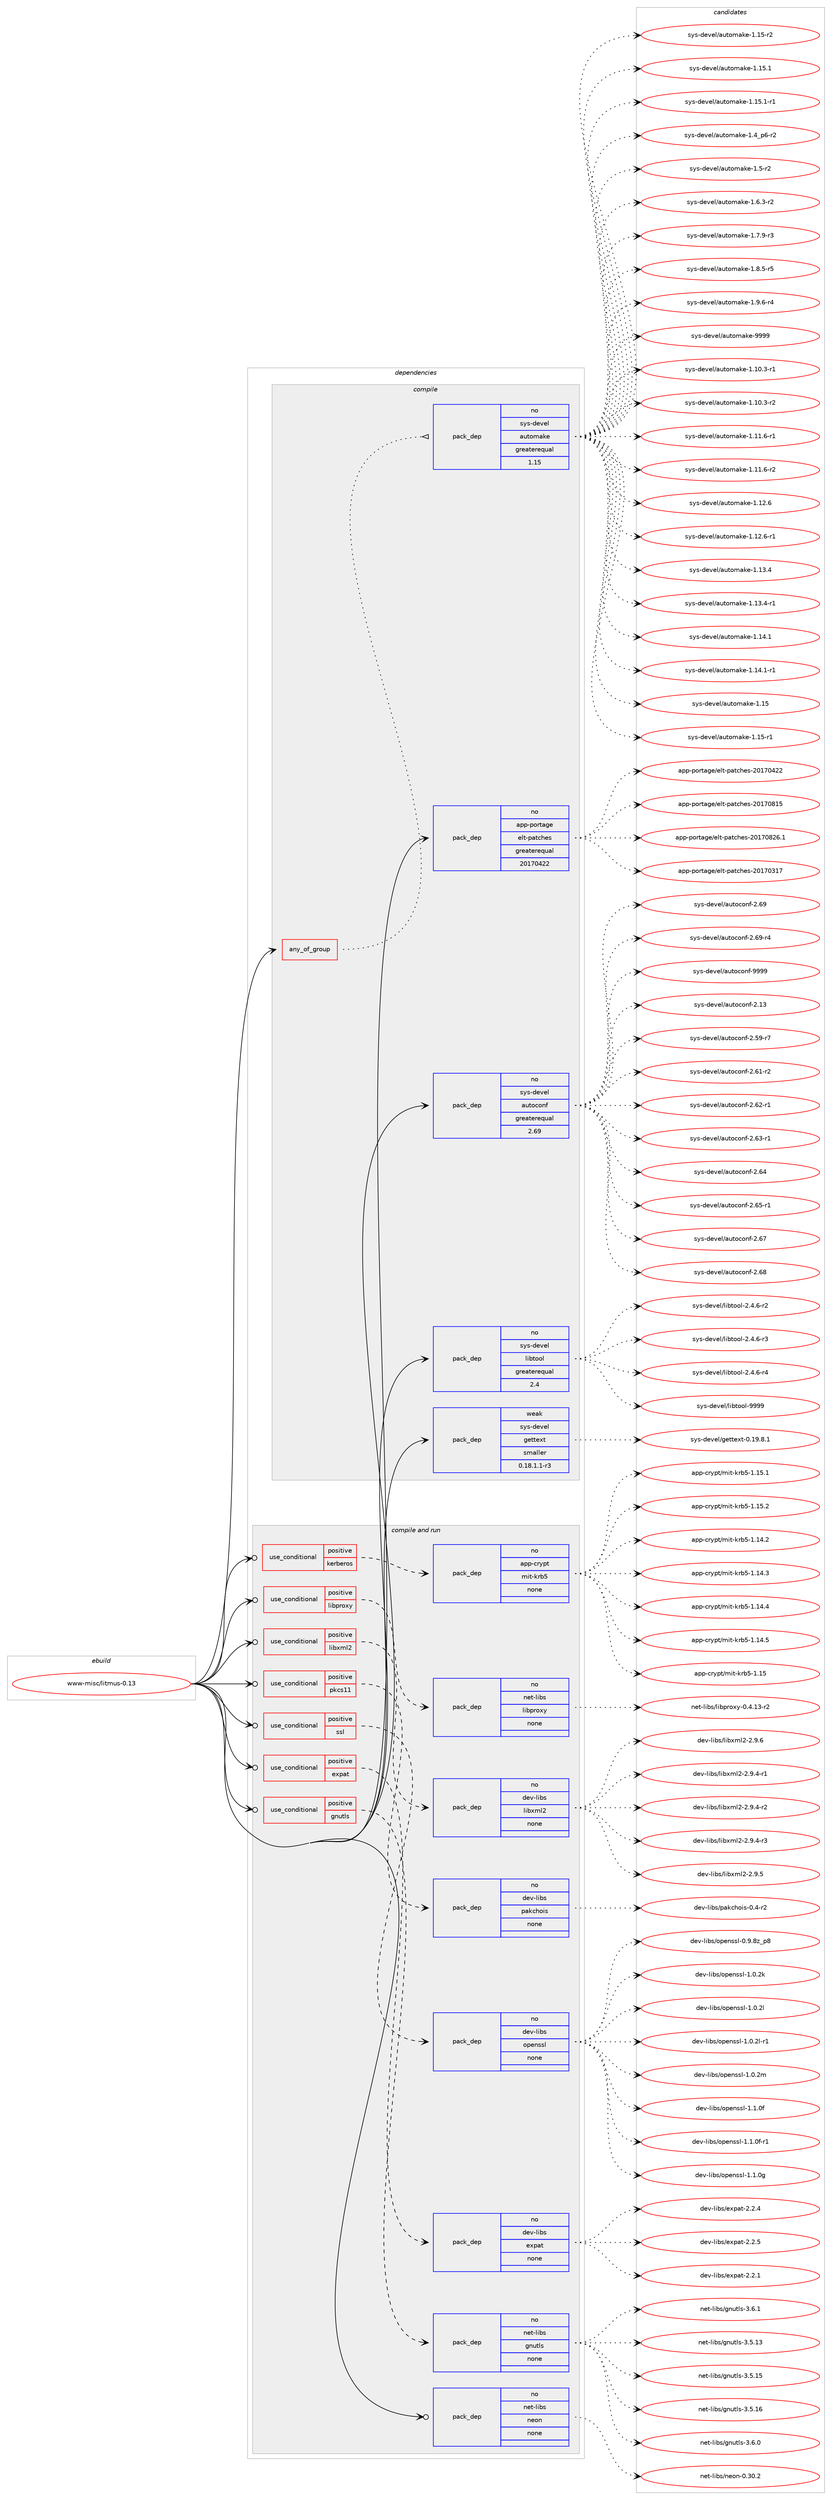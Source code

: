 digraph prolog {

# *************
# Graph options
# *************

newrank=true;
concentrate=true;
compound=true;
graph [rankdir=LR,fontname=Helvetica,fontsize=10,ranksep=1.5];#, ranksep=2.5, nodesep=0.2];
edge  [arrowhead=vee];
node  [fontname=Helvetica,fontsize=10];

# **********
# The ebuild
# **********

subgraph cluster_leftcol {
color=gray;
rank=same;
label=<<i>ebuild</i>>;
id [label="www-misc/litmus-0.13", color=red, width=4, href="../www-misc/litmus-0.13.svg"];
}

# ****************
# The dependencies
# ****************

subgraph cluster_midcol {
color=gray;
label=<<i>dependencies</i>>;
subgraph cluster_compile {
fillcolor="#eeeeee";
style=filled;
label=<<i>compile</i>>;
subgraph any8940 {
dependency505565 [label=<<TABLE BORDER="0" CELLBORDER="1" CELLSPACING="0" CELLPADDING="4"><TR><TD CELLPADDING="10">any_of_group</TD></TR></TABLE>>, shape=none, color=red];subgraph pack375990 {
dependency505566 [label=<<TABLE BORDER="0" CELLBORDER="1" CELLSPACING="0" CELLPADDING="4" WIDTH="220"><TR><TD ROWSPAN="6" CELLPADDING="30">pack_dep</TD></TR><TR><TD WIDTH="110">no</TD></TR><TR><TD>sys-devel</TD></TR><TR><TD>automake</TD></TR><TR><TD>greaterequal</TD></TR><TR><TD>1.15</TD></TR></TABLE>>, shape=none, color=blue];
}
dependency505565:e -> dependency505566:w [weight=20,style="dotted",arrowhead="oinv"];
}
id:e -> dependency505565:w [weight=20,style="solid",arrowhead="vee"];
subgraph pack375991 {
dependency505567 [label=<<TABLE BORDER="0" CELLBORDER="1" CELLSPACING="0" CELLPADDING="4" WIDTH="220"><TR><TD ROWSPAN="6" CELLPADDING="30">pack_dep</TD></TR><TR><TD WIDTH="110">no</TD></TR><TR><TD>app-portage</TD></TR><TR><TD>elt-patches</TD></TR><TR><TD>greaterequal</TD></TR><TR><TD>20170422</TD></TR></TABLE>>, shape=none, color=blue];
}
id:e -> dependency505567:w [weight=20,style="solid",arrowhead="vee"];
subgraph pack375992 {
dependency505568 [label=<<TABLE BORDER="0" CELLBORDER="1" CELLSPACING="0" CELLPADDING="4" WIDTH="220"><TR><TD ROWSPAN="6" CELLPADDING="30">pack_dep</TD></TR><TR><TD WIDTH="110">no</TD></TR><TR><TD>sys-devel</TD></TR><TR><TD>autoconf</TD></TR><TR><TD>greaterequal</TD></TR><TR><TD>2.69</TD></TR></TABLE>>, shape=none, color=blue];
}
id:e -> dependency505568:w [weight=20,style="solid",arrowhead="vee"];
subgraph pack375993 {
dependency505569 [label=<<TABLE BORDER="0" CELLBORDER="1" CELLSPACING="0" CELLPADDING="4" WIDTH="220"><TR><TD ROWSPAN="6" CELLPADDING="30">pack_dep</TD></TR><TR><TD WIDTH="110">no</TD></TR><TR><TD>sys-devel</TD></TR><TR><TD>libtool</TD></TR><TR><TD>greaterequal</TD></TR><TR><TD>2.4</TD></TR></TABLE>>, shape=none, color=blue];
}
id:e -> dependency505569:w [weight=20,style="solid",arrowhead="vee"];
subgraph pack375994 {
dependency505570 [label=<<TABLE BORDER="0" CELLBORDER="1" CELLSPACING="0" CELLPADDING="4" WIDTH="220"><TR><TD ROWSPAN="6" CELLPADDING="30">pack_dep</TD></TR><TR><TD WIDTH="110">weak</TD></TR><TR><TD>sys-devel</TD></TR><TR><TD>gettext</TD></TR><TR><TD>smaller</TD></TR><TR><TD>0.18.1.1-r3</TD></TR></TABLE>>, shape=none, color=blue];
}
id:e -> dependency505570:w [weight=20,style="solid",arrowhead="vee"];
}
subgraph cluster_compileandrun {
fillcolor="#eeeeee";
style=filled;
label=<<i>compile and run</i>>;
subgraph cond120300 {
dependency505571 [label=<<TABLE BORDER="0" CELLBORDER="1" CELLSPACING="0" CELLPADDING="4"><TR><TD ROWSPAN="3" CELLPADDING="10">use_conditional</TD></TR><TR><TD>positive</TD></TR><TR><TD>expat</TD></TR></TABLE>>, shape=none, color=red];
subgraph pack375995 {
dependency505572 [label=<<TABLE BORDER="0" CELLBORDER="1" CELLSPACING="0" CELLPADDING="4" WIDTH="220"><TR><TD ROWSPAN="6" CELLPADDING="30">pack_dep</TD></TR><TR><TD WIDTH="110">no</TD></TR><TR><TD>dev-libs</TD></TR><TR><TD>expat</TD></TR><TR><TD>none</TD></TR><TR><TD></TD></TR></TABLE>>, shape=none, color=blue];
}
dependency505571:e -> dependency505572:w [weight=20,style="dashed",arrowhead="vee"];
}
id:e -> dependency505571:w [weight=20,style="solid",arrowhead="odotvee"];
subgraph cond120301 {
dependency505573 [label=<<TABLE BORDER="0" CELLBORDER="1" CELLSPACING="0" CELLPADDING="4"><TR><TD ROWSPAN="3" CELLPADDING="10">use_conditional</TD></TR><TR><TD>positive</TD></TR><TR><TD>gnutls</TD></TR></TABLE>>, shape=none, color=red];
subgraph pack375996 {
dependency505574 [label=<<TABLE BORDER="0" CELLBORDER="1" CELLSPACING="0" CELLPADDING="4" WIDTH="220"><TR><TD ROWSPAN="6" CELLPADDING="30">pack_dep</TD></TR><TR><TD WIDTH="110">no</TD></TR><TR><TD>net-libs</TD></TR><TR><TD>gnutls</TD></TR><TR><TD>none</TD></TR><TR><TD></TD></TR></TABLE>>, shape=none, color=blue];
}
dependency505573:e -> dependency505574:w [weight=20,style="dashed",arrowhead="vee"];
}
id:e -> dependency505573:w [weight=20,style="solid",arrowhead="odotvee"];
subgraph cond120302 {
dependency505575 [label=<<TABLE BORDER="0" CELLBORDER="1" CELLSPACING="0" CELLPADDING="4"><TR><TD ROWSPAN="3" CELLPADDING="10">use_conditional</TD></TR><TR><TD>positive</TD></TR><TR><TD>kerberos</TD></TR></TABLE>>, shape=none, color=red];
subgraph pack375997 {
dependency505576 [label=<<TABLE BORDER="0" CELLBORDER="1" CELLSPACING="0" CELLPADDING="4" WIDTH="220"><TR><TD ROWSPAN="6" CELLPADDING="30">pack_dep</TD></TR><TR><TD WIDTH="110">no</TD></TR><TR><TD>app-crypt</TD></TR><TR><TD>mit-krb5</TD></TR><TR><TD>none</TD></TR><TR><TD></TD></TR></TABLE>>, shape=none, color=blue];
}
dependency505575:e -> dependency505576:w [weight=20,style="dashed",arrowhead="vee"];
}
id:e -> dependency505575:w [weight=20,style="solid",arrowhead="odotvee"];
subgraph cond120303 {
dependency505577 [label=<<TABLE BORDER="0" CELLBORDER="1" CELLSPACING="0" CELLPADDING="4"><TR><TD ROWSPAN="3" CELLPADDING="10">use_conditional</TD></TR><TR><TD>positive</TD></TR><TR><TD>libproxy</TD></TR></TABLE>>, shape=none, color=red];
subgraph pack375998 {
dependency505578 [label=<<TABLE BORDER="0" CELLBORDER="1" CELLSPACING="0" CELLPADDING="4" WIDTH="220"><TR><TD ROWSPAN="6" CELLPADDING="30">pack_dep</TD></TR><TR><TD WIDTH="110">no</TD></TR><TR><TD>net-libs</TD></TR><TR><TD>libproxy</TD></TR><TR><TD>none</TD></TR><TR><TD></TD></TR></TABLE>>, shape=none, color=blue];
}
dependency505577:e -> dependency505578:w [weight=20,style="dashed",arrowhead="vee"];
}
id:e -> dependency505577:w [weight=20,style="solid",arrowhead="odotvee"];
subgraph cond120304 {
dependency505579 [label=<<TABLE BORDER="0" CELLBORDER="1" CELLSPACING="0" CELLPADDING="4"><TR><TD ROWSPAN="3" CELLPADDING="10">use_conditional</TD></TR><TR><TD>positive</TD></TR><TR><TD>libxml2</TD></TR></TABLE>>, shape=none, color=red];
subgraph pack375999 {
dependency505580 [label=<<TABLE BORDER="0" CELLBORDER="1" CELLSPACING="0" CELLPADDING="4" WIDTH="220"><TR><TD ROWSPAN="6" CELLPADDING="30">pack_dep</TD></TR><TR><TD WIDTH="110">no</TD></TR><TR><TD>dev-libs</TD></TR><TR><TD>libxml2</TD></TR><TR><TD>none</TD></TR><TR><TD></TD></TR></TABLE>>, shape=none, color=blue];
}
dependency505579:e -> dependency505580:w [weight=20,style="dashed",arrowhead="vee"];
}
id:e -> dependency505579:w [weight=20,style="solid",arrowhead="odotvee"];
subgraph cond120305 {
dependency505581 [label=<<TABLE BORDER="0" CELLBORDER="1" CELLSPACING="0" CELLPADDING="4"><TR><TD ROWSPAN="3" CELLPADDING="10">use_conditional</TD></TR><TR><TD>positive</TD></TR><TR><TD>pkcs11</TD></TR></TABLE>>, shape=none, color=red];
subgraph pack376000 {
dependency505582 [label=<<TABLE BORDER="0" CELLBORDER="1" CELLSPACING="0" CELLPADDING="4" WIDTH="220"><TR><TD ROWSPAN="6" CELLPADDING="30">pack_dep</TD></TR><TR><TD WIDTH="110">no</TD></TR><TR><TD>dev-libs</TD></TR><TR><TD>pakchois</TD></TR><TR><TD>none</TD></TR><TR><TD></TD></TR></TABLE>>, shape=none, color=blue];
}
dependency505581:e -> dependency505582:w [weight=20,style="dashed",arrowhead="vee"];
}
id:e -> dependency505581:w [weight=20,style="solid",arrowhead="odotvee"];
subgraph cond120306 {
dependency505583 [label=<<TABLE BORDER="0" CELLBORDER="1" CELLSPACING="0" CELLPADDING="4"><TR><TD ROWSPAN="3" CELLPADDING="10">use_conditional</TD></TR><TR><TD>positive</TD></TR><TR><TD>ssl</TD></TR></TABLE>>, shape=none, color=red];
subgraph pack376001 {
dependency505584 [label=<<TABLE BORDER="0" CELLBORDER="1" CELLSPACING="0" CELLPADDING="4" WIDTH="220"><TR><TD ROWSPAN="6" CELLPADDING="30">pack_dep</TD></TR><TR><TD WIDTH="110">no</TD></TR><TR><TD>dev-libs</TD></TR><TR><TD>openssl</TD></TR><TR><TD>none</TD></TR><TR><TD></TD></TR></TABLE>>, shape=none, color=blue];
}
dependency505583:e -> dependency505584:w [weight=20,style="dashed",arrowhead="vee"];
}
id:e -> dependency505583:w [weight=20,style="solid",arrowhead="odotvee"];
subgraph pack376002 {
dependency505585 [label=<<TABLE BORDER="0" CELLBORDER="1" CELLSPACING="0" CELLPADDING="4" WIDTH="220"><TR><TD ROWSPAN="6" CELLPADDING="30">pack_dep</TD></TR><TR><TD WIDTH="110">no</TD></TR><TR><TD>net-libs</TD></TR><TR><TD>neon</TD></TR><TR><TD>none</TD></TR><TR><TD></TD></TR></TABLE>>, shape=none, color=blue];
}
id:e -> dependency505585:w [weight=20,style="solid",arrowhead="odotvee"];
}
subgraph cluster_run {
fillcolor="#eeeeee";
style=filled;
label=<<i>run</i>>;
}
}

# **************
# The candidates
# **************

subgraph cluster_choices {
rank=same;
color=gray;
label=<<i>candidates</i>>;

subgraph choice375990 {
color=black;
nodesep=1;
choice11512111545100101118101108479711711611110997107101454946494846514511449 [label="sys-devel/automake-1.10.3-r1", color=red, width=4,href="../sys-devel/automake-1.10.3-r1.svg"];
choice11512111545100101118101108479711711611110997107101454946494846514511450 [label="sys-devel/automake-1.10.3-r2", color=red, width=4,href="../sys-devel/automake-1.10.3-r2.svg"];
choice11512111545100101118101108479711711611110997107101454946494946544511449 [label="sys-devel/automake-1.11.6-r1", color=red, width=4,href="../sys-devel/automake-1.11.6-r1.svg"];
choice11512111545100101118101108479711711611110997107101454946494946544511450 [label="sys-devel/automake-1.11.6-r2", color=red, width=4,href="../sys-devel/automake-1.11.6-r2.svg"];
choice1151211154510010111810110847971171161111099710710145494649504654 [label="sys-devel/automake-1.12.6", color=red, width=4,href="../sys-devel/automake-1.12.6.svg"];
choice11512111545100101118101108479711711611110997107101454946495046544511449 [label="sys-devel/automake-1.12.6-r1", color=red, width=4,href="../sys-devel/automake-1.12.6-r1.svg"];
choice1151211154510010111810110847971171161111099710710145494649514652 [label="sys-devel/automake-1.13.4", color=red, width=4,href="../sys-devel/automake-1.13.4.svg"];
choice11512111545100101118101108479711711611110997107101454946495146524511449 [label="sys-devel/automake-1.13.4-r1", color=red, width=4,href="../sys-devel/automake-1.13.4-r1.svg"];
choice1151211154510010111810110847971171161111099710710145494649524649 [label="sys-devel/automake-1.14.1", color=red, width=4,href="../sys-devel/automake-1.14.1.svg"];
choice11512111545100101118101108479711711611110997107101454946495246494511449 [label="sys-devel/automake-1.14.1-r1", color=red, width=4,href="../sys-devel/automake-1.14.1-r1.svg"];
choice115121115451001011181011084797117116111109971071014549464953 [label="sys-devel/automake-1.15", color=red, width=4,href="../sys-devel/automake-1.15.svg"];
choice1151211154510010111810110847971171161111099710710145494649534511449 [label="sys-devel/automake-1.15-r1", color=red, width=4,href="../sys-devel/automake-1.15-r1.svg"];
choice1151211154510010111810110847971171161111099710710145494649534511450 [label="sys-devel/automake-1.15-r2", color=red, width=4,href="../sys-devel/automake-1.15-r2.svg"];
choice1151211154510010111810110847971171161111099710710145494649534649 [label="sys-devel/automake-1.15.1", color=red, width=4,href="../sys-devel/automake-1.15.1.svg"];
choice11512111545100101118101108479711711611110997107101454946495346494511449 [label="sys-devel/automake-1.15.1-r1", color=red, width=4,href="../sys-devel/automake-1.15.1-r1.svg"];
choice115121115451001011181011084797117116111109971071014549465295112544511450 [label="sys-devel/automake-1.4_p6-r2", color=red, width=4,href="../sys-devel/automake-1.4_p6-r2.svg"];
choice11512111545100101118101108479711711611110997107101454946534511450 [label="sys-devel/automake-1.5-r2", color=red, width=4,href="../sys-devel/automake-1.5-r2.svg"];
choice115121115451001011181011084797117116111109971071014549465446514511450 [label="sys-devel/automake-1.6.3-r2", color=red, width=4,href="../sys-devel/automake-1.6.3-r2.svg"];
choice115121115451001011181011084797117116111109971071014549465546574511451 [label="sys-devel/automake-1.7.9-r3", color=red, width=4,href="../sys-devel/automake-1.7.9-r3.svg"];
choice115121115451001011181011084797117116111109971071014549465646534511453 [label="sys-devel/automake-1.8.5-r5", color=red, width=4,href="../sys-devel/automake-1.8.5-r5.svg"];
choice115121115451001011181011084797117116111109971071014549465746544511452 [label="sys-devel/automake-1.9.6-r4", color=red, width=4,href="../sys-devel/automake-1.9.6-r4.svg"];
choice115121115451001011181011084797117116111109971071014557575757 [label="sys-devel/automake-9999", color=red, width=4,href="../sys-devel/automake-9999.svg"];
dependency505566:e -> choice11512111545100101118101108479711711611110997107101454946494846514511449:w [style=dotted,weight="100"];
dependency505566:e -> choice11512111545100101118101108479711711611110997107101454946494846514511450:w [style=dotted,weight="100"];
dependency505566:e -> choice11512111545100101118101108479711711611110997107101454946494946544511449:w [style=dotted,weight="100"];
dependency505566:e -> choice11512111545100101118101108479711711611110997107101454946494946544511450:w [style=dotted,weight="100"];
dependency505566:e -> choice1151211154510010111810110847971171161111099710710145494649504654:w [style=dotted,weight="100"];
dependency505566:e -> choice11512111545100101118101108479711711611110997107101454946495046544511449:w [style=dotted,weight="100"];
dependency505566:e -> choice1151211154510010111810110847971171161111099710710145494649514652:w [style=dotted,weight="100"];
dependency505566:e -> choice11512111545100101118101108479711711611110997107101454946495146524511449:w [style=dotted,weight="100"];
dependency505566:e -> choice1151211154510010111810110847971171161111099710710145494649524649:w [style=dotted,weight="100"];
dependency505566:e -> choice11512111545100101118101108479711711611110997107101454946495246494511449:w [style=dotted,weight="100"];
dependency505566:e -> choice115121115451001011181011084797117116111109971071014549464953:w [style=dotted,weight="100"];
dependency505566:e -> choice1151211154510010111810110847971171161111099710710145494649534511449:w [style=dotted,weight="100"];
dependency505566:e -> choice1151211154510010111810110847971171161111099710710145494649534511450:w [style=dotted,weight="100"];
dependency505566:e -> choice1151211154510010111810110847971171161111099710710145494649534649:w [style=dotted,weight="100"];
dependency505566:e -> choice11512111545100101118101108479711711611110997107101454946495346494511449:w [style=dotted,weight="100"];
dependency505566:e -> choice115121115451001011181011084797117116111109971071014549465295112544511450:w [style=dotted,weight="100"];
dependency505566:e -> choice11512111545100101118101108479711711611110997107101454946534511450:w [style=dotted,weight="100"];
dependency505566:e -> choice115121115451001011181011084797117116111109971071014549465446514511450:w [style=dotted,weight="100"];
dependency505566:e -> choice115121115451001011181011084797117116111109971071014549465546574511451:w [style=dotted,weight="100"];
dependency505566:e -> choice115121115451001011181011084797117116111109971071014549465646534511453:w [style=dotted,weight="100"];
dependency505566:e -> choice115121115451001011181011084797117116111109971071014549465746544511452:w [style=dotted,weight="100"];
dependency505566:e -> choice115121115451001011181011084797117116111109971071014557575757:w [style=dotted,weight="100"];
}
subgraph choice375991 {
color=black;
nodesep=1;
choice97112112451121111141169710310147101108116451129711699104101115455048495548514955 [label="app-portage/elt-patches-20170317", color=red, width=4,href="../app-portage/elt-patches-20170317.svg"];
choice97112112451121111141169710310147101108116451129711699104101115455048495548525050 [label="app-portage/elt-patches-20170422", color=red, width=4,href="../app-portage/elt-patches-20170422.svg"];
choice97112112451121111141169710310147101108116451129711699104101115455048495548564953 [label="app-portage/elt-patches-20170815", color=red, width=4,href="../app-portage/elt-patches-20170815.svg"];
choice971121124511211111411697103101471011081164511297116991041011154550484955485650544649 [label="app-portage/elt-patches-20170826.1", color=red, width=4,href="../app-portage/elt-patches-20170826.1.svg"];
dependency505567:e -> choice97112112451121111141169710310147101108116451129711699104101115455048495548514955:w [style=dotted,weight="100"];
dependency505567:e -> choice97112112451121111141169710310147101108116451129711699104101115455048495548525050:w [style=dotted,weight="100"];
dependency505567:e -> choice97112112451121111141169710310147101108116451129711699104101115455048495548564953:w [style=dotted,weight="100"];
dependency505567:e -> choice971121124511211111411697103101471011081164511297116991041011154550484955485650544649:w [style=dotted,weight="100"];
}
subgraph choice375992 {
color=black;
nodesep=1;
choice115121115451001011181011084797117116111991111101024550464951 [label="sys-devel/autoconf-2.13", color=red, width=4,href="../sys-devel/autoconf-2.13.svg"];
choice1151211154510010111810110847971171161119911111010245504653574511455 [label="sys-devel/autoconf-2.59-r7", color=red, width=4,href="../sys-devel/autoconf-2.59-r7.svg"];
choice1151211154510010111810110847971171161119911111010245504654494511450 [label="sys-devel/autoconf-2.61-r2", color=red, width=4,href="../sys-devel/autoconf-2.61-r2.svg"];
choice1151211154510010111810110847971171161119911111010245504654504511449 [label="sys-devel/autoconf-2.62-r1", color=red, width=4,href="../sys-devel/autoconf-2.62-r1.svg"];
choice1151211154510010111810110847971171161119911111010245504654514511449 [label="sys-devel/autoconf-2.63-r1", color=red, width=4,href="../sys-devel/autoconf-2.63-r1.svg"];
choice115121115451001011181011084797117116111991111101024550465452 [label="sys-devel/autoconf-2.64", color=red, width=4,href="../sys-devel/autoconf-2.64.svg"];
choice1151211154510010111810110847971171161119911111010245504654534511449 [label="sys-devel/autoconf-2.65-r1", color=red, width=4,href="../sys-devel/autoconf-2.65-r1.svg"];
choice115121115451001011181011084797117116111991111101024550465455 [label="sys-devel/autoconf-2.67", color=red, width=4,href="../sys-devel/autoconf-2.67.svg"];
choice115121115451001011181011084797117116111991111101024550465456 [label="sys-devel/autoconf-2.68", color=red, width=4,href="../sys-devel/autoconf-2.68.svg"];
choice115121115451001011181011084797117116111991111101024550465457 [label="sys-devel/autoconf-2.69", color=red, width=4,href="../sys-devel/autoconf-2.69.svg"];
choice1151211154510010111810110847971171161119911111010245504654574511452 [label="sys-devel/autoconf-2.69-r4", color=red, width=4,href="../sys-devel/autoconf-2.69-r4.svg"];
choice115121115451001011181011084797117116111991111101024557575757 [label="sys-devel/autoconf-9999", color=red, width=4,href="../sys-devel/autoconf-9999.svg"];
dependency505568:e -> choice115121115451001011181011084797117116111991111101024550464951:w [style=dotted,weight="100"];
dependency505568:e -> choice1151211154510010111810110847971171161119911111010245504653574511455:w [style=dotted,weight="100"];
dependency505568:e -> choice1151211154510010111810110847971171161119911111010245504654494511450:w [style=dotted,weight="100"];
dependency505568:e -> choice1151211154510010111810110847971171161119911111010245504654504511449:w [style=dotted,weight="100"];
dependency505568:e -> choice1151211154510010111810110847971171161119911111010245504654514511449:w [style=dotted,weight="100"];
dependency505568:e -> choice115121115451001011181011084797117116111991111101024550465452:w [style=dotted,weight="100"];
dependency505568:e -> choice1151211154510010111810110847971171161119911111010245504654534511449:w [style=dotted,weight="100"];
dependency505568:e -> choice115121115451001011181011084797117116111991111101024550465455:w [style=dotted,weight="100"];
dependency505568:e -> choice115121115451001011181011084797117116111991111101024550465456:w [style=dotted,weight="100"];
dependency505568:e -> choice115121115451001011181011084797117116111991111101024550465457:w [style=dotted,weight="100"];
dependency505568:e -> choice1151211154510010111810110847971171161119911111010245504654574511452:w [style=dotted,weight="100"];
dependency505568:e -> choice115121115451001011181011084797117116111991111101024557575757:w [style=dotted,weight="100"];
}
subgraph choice375993 {
color=black;
nodesep=1;
choice1151211154510010111810110847108105981161111111084550465246544511450 [label="sys-devel/libtool-2.4.6-r2", color=red, width=4,href="../sys-devel/libtool-2.4.6-r2.svg"];
choice1151211154510010111810110847108105981161111111084550465246544511451 [label="sys-devel/libtool-2.4.6-r3", color=red, width=4,href="../sys-devel/libtool-2.4.6-r3.svg"];
choice1151211154510010111810110847108105981161111111084550465246544511452 [label="sys-devel/libtool-2.4.6-r4", color=red, width=4,href="../sys-devel/libtool-2.4.6-r4.svg"];
choice1151211154510010111810110847108105981161111111084557575757 [label="sys-devel/libtool-9999", color=red, width=4,href="../sys-devel/libtool-9999.svg"];
dependency505569:e -> choice1151211154510010111810110847108105981161111111084550465246544511450:w [style=dotted,weight="100"];
dependency505569:e -> choice1151211154510010111810110847108105981161111111084550465246544511451:w [style=dotted,weight="100"];
dependency505569:e -> choice1151211154510010111810110847108105981161111111084550465246544511452:w [style=dotted,weight="100"];
dependency505569:e -> choice1151211154510010111810110847108105981161111111084557575757:w [style=dotted,weight="100"];
}
subgraph choice375994 {
color=black;
nodesep=1;
choice1151211154510010111810110847103101116116101120116454846495746564649 [label="sys-devel/gettext-0.19.8.1", color=red, width=4,href="../sys-devel/gettext-0.19.8.1.svg"];
dependency505570:e -> choice1151211154510010111810110847103101116116101120116454846495746564649:w [style=dotted,weight="100"];
}
subgraph choice375995 {
color=black;
nodesep=1;
choice10010111845108105981154710112011297116455046504649 [label="dev-libs/expat-2.2.1", color=red, width=4,href="../dev-libs/expat-2.2.1.svg"];
choice10010111845108105981154710112011297116455046504652 [label="dev-libs/expat-2.2.4", color=red, width=4,href="../dev-libs/expat-2.2.4.svg"];
choice10010111845108105981154710112011297116455046504653 [label="dev-libs/expat-2.2.5", color=red, width=4,href="../dev-libs/expat-2.2.5.svg"];
dependency505572:e -> choice10010111845108105981154710112011297116455046504649:w [style=dotted,weight="100"];
dependency505572:e -> choice10010111845108105981154710112011297116455046504652:w [style=dotted,weight="100"];
dependency505572:e -> choice10010111845108105981154710112011297116455046504653:w [style=dotted,weight="100"];
}
subgraph choice375996 {
color=black;
nodesep=1;
choice11010111645108105981154710311011711610811545514653464951 [label="net-libs/gnutls-3.5.13", color=red, width=4,href="../net-libs/gnutls-3.5.13.svg"];
choice11010111645108105981154710311011711610811545514653464953 [label="net-libs/gnutls-3.5.15", color=red, width=4,href="../net-libs/gnutls-3.5.15.svg"];
choice11010111645108105981154710311011711610811545514653464954 [label="net-libs/gnutls-3.5.16", color=red, width=4,href="../net-libs/gnutls-3.5.16.svg"];
choice110101116451081059811547103110117116108115455146544648 [label="net-libs/gnutls-3.6.0", color=red, width=4,href="../net-libs/gnutls-3.6.0.svg"];
choice110101116451081059811547103110117116108115455146544649 [label="net-libs/gnutls-3.6.1", color=red, width=4,href="../net-libs/gnutls-3.6.1.svg"];
dependency505574:e -> choice11010111645108105981154710311011711610811545514653464951:w [style=dotted,weight="100"];
dependency505574:e -> choice11010111645108105981154710311011711610811545514653464953:w [style=dotted,weight="100"];
dependency505574:e -> choice11010111645108105981154710311011711610811545514653464954:w [style=dotted,weight="100"];
dependency505574:e -> choice110101116451081059811547103110117116108115455146544648:w [style=dotted,weight="100"];
dependency505574:e -> choice110101116451081059811547103110117116108115455146544649:w [style=dotted,weight="100"];
}
subgraph choice375997 {
color=black;
nodesep=1;
choice9711211245991141211121164710910511645107114985345494649524650 [label="app-crypt/mit-krb5-1.14.2", color=red, width=4,href="../app-crypt/mit-krb5-1.14.2.svg"];
choice9711211245991141211121164710910511645107114985345494649524651 [label="app-crypt/mit-krb5-1.14.3", color=red, width=4,href="../app-crypt/mit-krb5-1.14.3.svg"];
choice9711211245991141211121164710910511645107114985345494649524652 [label="app-crypt/mit-krb5-1.14.4", color=red, width=4,href="../app-crypt/mit-krb5-1.14.4.svg"];
choice9711211245991141211121164710910511645107114985345494649524653 [label="app-crypt/mit-krb5-1.14.5", color=red, width=4,href="../app-crypt/mit-krb5-1.14.5.svg"];
choice971121124599114121112116471091051164510711498534549464953 [label="app-crypt/mit-krb5-1.15", color=red, width=4,href="../app-crypt/mit-krb5-1.15.svg"];
choice9711211245991141211121164710910511645107114985345494649534649 [label="app-crypt/mit-krb5-1.15.1", color=red, width=4,href="../app-crypt/mit-krb5-1.15.1.svg"];
choice9711211245991141211121164710910511645107114985345494649534650 [label="app-crypt/mit-krb5-1.15.2", color=red, width=4,href="../app-crypt/mit-krb5-1.15.2.svg"];
dependency505576:e -> choice9711211245991141211121164710910511645107114985345494649524650:w [style=dotted,weight="100"];
dependency505576:e -> choice9711211245991141211121164710910511645107114985345494649524651:w [style=dotted,weight="100"];
dependency505576:e -> choice9711211245991141211121164710910511645107114985345494649524652:w [style=dotted,weight="100"];
dependency505576:e -> choice9711211245991141211121164710910511645107114985345494649524653:w [style=dotted,weight="100"];
dependency505576:e -> choice971121124599114121112116471091051164510711498534549464953:w [style=dotted,weight="100"];
dependency505576:e -> choice9711211245991141211121164710910511645107114985345494649534649:w [style=dotted,weight="100"];
dependency505576:e -> choice9711211245991141211121164710910511645107114985345494649534650:w [style=dotted,weight="100"];
}
subgraph choice375998 {
color=black;
nodesep=1;
choice11010111645108105981154710810598112114111120121454846524649514511450 [label="net-libs/libproxy-0.4.13-r2", color=red, width=4,href="../net-libs/libproxy-0.4.13-r2.svg"];
dependency505578:e -> choice11010111645108105981154710810598112114111120121454846524649514511450:w [style=dotted,weight="100"];
}
subgraph choice375999 {
color=black;
nodesep=1;
choice10010111845108105981154710810598120109108504550465746524511449 [label="dev-libs/libxml2-2.9.4-r1", color=red, width=4,href="../dev-libs/libxml2-2.9.4-r1.svg"];
choice10010111845108105981154710810598120109108504550465746524511450 [label="dev-libs/libxml2-2.9.4-r2", color=red, width=4,href="../dev-libs/libxml2-2.9.4-r2.svg"];
choice10010111845108105981154710810598120109108504550465746524511451 [label="dev-libs/libxml2-2.9.4-r3", color=red, width=4,href="../dev-libs/libxml2-2.9.4-r3.svg"];
choice1001011184510810598115471081059812010910850455046574653 [label="dev-libs/libxml2-2.9.5", color=red, width=4,href="../dev-libs/libxml2-2.9.5.svg"];
choice1001011184510810598115471081059812010910850455046574654 [label="dev-libs/libxml2-2.9.6", color=red, width=4,href="../dev-libs/libxml2-2.9.6.svg"];
dependency505580:e -> choice10010111845108105981154710810598120109108504550465746524511449:w [style=dotted,weight="100"];
dependency505580:e -> choice10010111845108105981154710810598120109108504550465746524511450:w [style=dotted,weight="100"];
dependency505580:e -> choice10010111845108105981154710810598120109108504550465746524511451:w [style=dotted,weight="100"];
dependency505580:e -> choice1001011184510810598115471081059812010910850455046574653:w [style=dotted,weight="100"];
dependency505580:e -> choice1001011184510810598115471081059812010910850455046574654:w [style=dotted,weight="100"];
}
subgraph choice376000 {
color=black;
nodesep=1;
choice1001011184510810598115471129710799104111105115454846524511450 [label="dev-libs/pakchois-0.4-r2", color=red, width=4,href="../dev-libs/pakchois-0.4-r2.svg"];
dependency505582:e -> choice1001011184510810598115471129710799104111105115454846524511450:w [style=dotted,weight="100"];
}
subgraph choice376001 {
color=black;
nodesep=1;
choice1001011184510810598115471111121011101151151084548465746561229511256 [label="dev-libs/openssl-0.9.8z_p8", color=red, width=4,href="../dev-libs/openssl-0.9.8z_p8.svg"];
choice100101118451081059811547111112101110115115108454946484650107 [label="dev-libs/openssl-1.0.2k", color=red, width=4,href="../dev-libs/openssl-1.0.2k.svg"];
choice100101118451081059811547111112101110115115108454946484650108 [label="dev-libs/openssl-1.0.2l", color=red, width=4,href="../dev-libs/openssl-1.0.2l.svg"];
choice1001011184510810598115471111121011101151151084549464846501084511449 [label="dev-libs/openssl-1.0.2l-r1", color=red, width=4,href="../dev-libs/openssl-1.0.2l-r1.svg"];
choice100101118451081059811547111112101110115115108454946484650109 [label="dev-libs/openssl-1.0.2m", color=red, width=4,href="../dev-libs/openssl-1.0.2m.svg"];
choice100101118451081059811547111112101110115115108454946494648102 [label="dev-libs/openssl-1.1.0f", color=red, width=4,href="../dev-libs/openssl-1.1.0f.svg"];
choice1001011184510810598115471111121011101151151084549464946481024511449 [label="dev-libs/openssl-1.1.0f-r1", color=red, width=4,href="../dev-libs/openssl-1.1.0f-r1.svg"];
choice100101118451081059811547111112101110115115108454946494648103 [label="dev-libs/openssl-1.1.0g", color=red, width=4,href="../dev-libs/openssl-1.1.0g.svg"];
dependency505584:e -> choice1001011184510810598115471111121011101151151084548465746561229511256:w [style=dotted,weight="100"];
dependency505584:e -> choice100101118451081059811547111112101110115115108454946484650107:w [style=dotted,weight="100"];
dependency505584:e -> choice100101118451081059811547111112101110115115108454946484650108:w [style=dotted,weight="100"];
dependency505584:e -> choice1001011184510810598115471111121011101151151084549464846501084511449:w [style=dotted,weight="100"];
dependency505584:e -> choice100101118451081059811547111112101110115115108454946484650109:w [style=dotted,weight="100"];
dependency505584:e -> choice100101118451081059811547111112101110115115108454946494648102:w [style=dotted,weight="100"];
dependency505584:e -> choice1001011184510810598115471111121011101151151084549464946481024511449:w [style=dotted,weight="100"];
dependency505584:e -> choice100101118451081059811547111112101110115115108454946494648103:w [style=dotted,weight="100"];
}
subgraph choice376002 {
color=black;
nodesep=1;
choice11010111645108105981154711010111111045484651484650 [label="net-libs/neon-0.30.2", color=red, width=4,href="../net-libs/neon-0.30.2.svg"];
dependency505585:e -> choice11010111645108105981154711010111111045484651484650:w [style=dotted,weight="100"];
}
}

}
